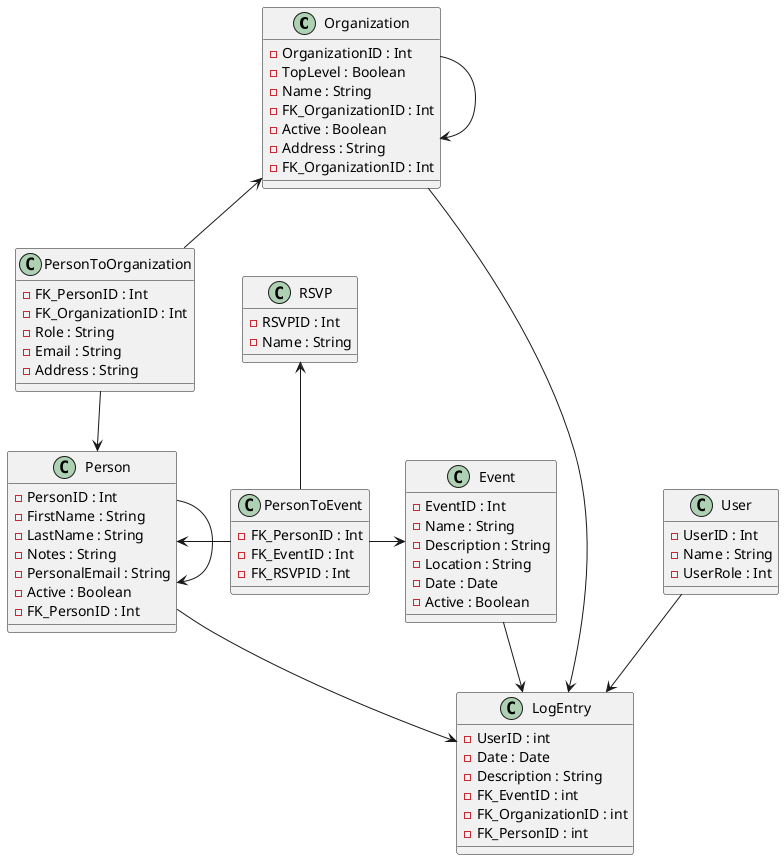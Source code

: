 @startuml

'left to right direction

class Organization {
  -OrganizationID : Int
  -TopLevel : Boolean
  -Name : String
  -FK_OrganizationID : Int
  -Active : Boolean
  -Address : String
'  -CreationDate : Date
'  -LastModified : Date
  -FK_OrganizationID : Int 
}


class Person {
  -PersonID : Int
  -FirstName : String
  -LastName : String
  -Notes : String
  -PersonalEmail : String
  -Active : Boolean
'  -CreationDate : Date
'  -LastModified : Date
  -FK_PersonID : Int
}

class PersonToOrganization {
  -FK_PersonID : Int
  -FK_OrganizationID : Int
  -Role : String
  -Email : String
  -Address : String
}


class Event {
  -EventID : Int
  -Name : String
  -Description : String
  -Location : String
  -Date : Date
  -Active : Boolean
'  -CreationDate : Date
'  -LastModified : Date
}

class RSVP {
  -RSVPID : Int
  -Name : String
}

class PersonToEvent {
  -FK_PersonID : Int
  -FK_EventID : Int
  -FK_RSVPID : Int
'  -LastModified : Date
}

class User {
  -UserID : Int
  -Name : String
  -UserRole : Int
}


class LogEntry {
  -UserID : int
  -Date : Date
  -Description : String
  -FK_EventID : int
  -FK_OrganizationID : int
  -FK_PersonID : int

}

PersonToOrganization -down-> Person
PersonToOrganization -up-> Organization
PersonToEvent -left-> Person
PersonToEvent -right-> Event
PersonToEvent -up-> RSVP
Organization -> Organization
Person -> Person

Organization --> LogEntry
Person --> LogEntry
Event --> LogEntry
User --> LogEntry

@enduml